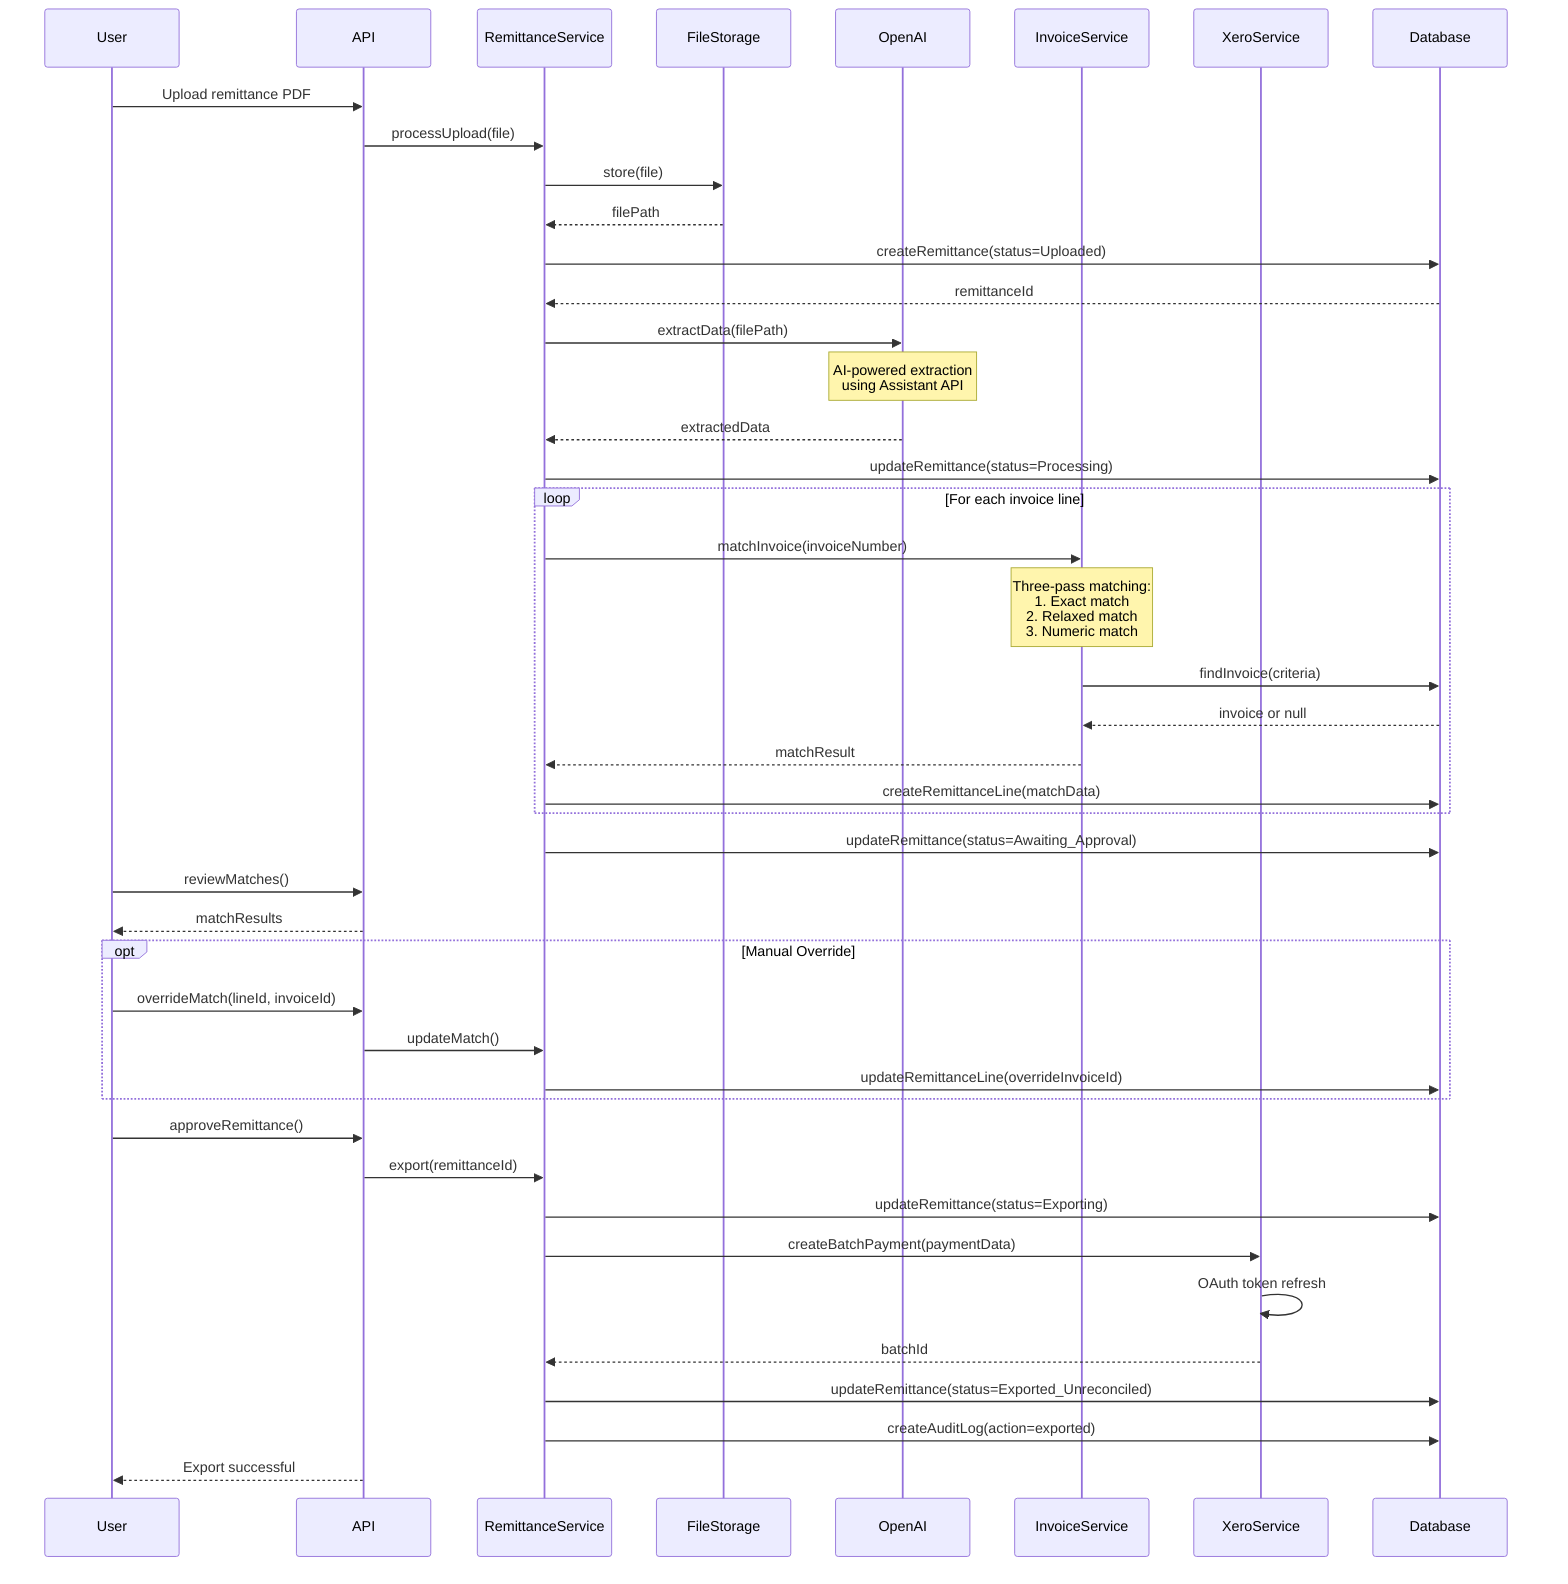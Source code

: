 sequenceDiagram
    participant User
    participant API
    participant RemittanceService
    participant FileStorage
    participant OpenAI
    participant InvoiceService
    participant XeroService
    participant Database
    
    User->>API: Upload remittance PDF
    API->>RemittanceService: processUpload(file)
    RemittanceService->>FileStorage: store(file)
    FileStorage-->>RemittanceService: filePath
    
    RemittanceService->>Database: createRemittance(status=Uploaded)
    Database-->>RemittanceService: remittanceId
    
    RemittanceService->>OpenAI: extractData(filePath)
    Note over OpenAI: AI-powered extraction<br/>using Assistant API
    OpenAI-->>RemittanceService: extractedData
    
    RemittanceService->>Database: updateRemittance(status=Processing)
    
    loop For each invoice line
        RemittanceService->>InvoiceService: matchInvoice(invoiceNumber)
        Note over InvoiceService: Three-pass matching:<br/>1. Exact match<br/>2. Relaxed match<br/>3. Numeric match
        InvoiceService->>Database: findInvoice(criteria)
        Database-->>InvoiceService: invoice or null
        InvoiceService-->>RemittanceService: matchResult
        
        RemittanceService->>Database: createRemittanceLine(matchData)
    end
    
    RemittanceService->>Database: updateRemittance(status=Awaiting_Approval)
    
    User->>API: reviewMatches()
    API-->>User: matchResults
    
    opt Manual Override
        User->>API: overrideMatch(lineId, invoiceId)
        API->>RemittanceService: updateMatch()
        RemittanceService->>Database: updateRemittanceLine(overrideInvoiceId)
    end
    
    User->>API: approveRemittance()
    API->>RemittanceService: export(remittanceId)
    
    RemittanceService->>Database: updateRemittance(status=Exporting)
    
    RemittanceService->>XeroService: createBatchPayment(paymentData)
    XeroService->>XeroService: OAuth token refresh
    XeroService-->>RemittanceService: batchId
    
    RemittanceService->>Database: updateRemittance(status=Exported_Unreconciled)
    RemittanceService->>Database: createAuditLog(action=exported)
    
    API-->>User: Export successful